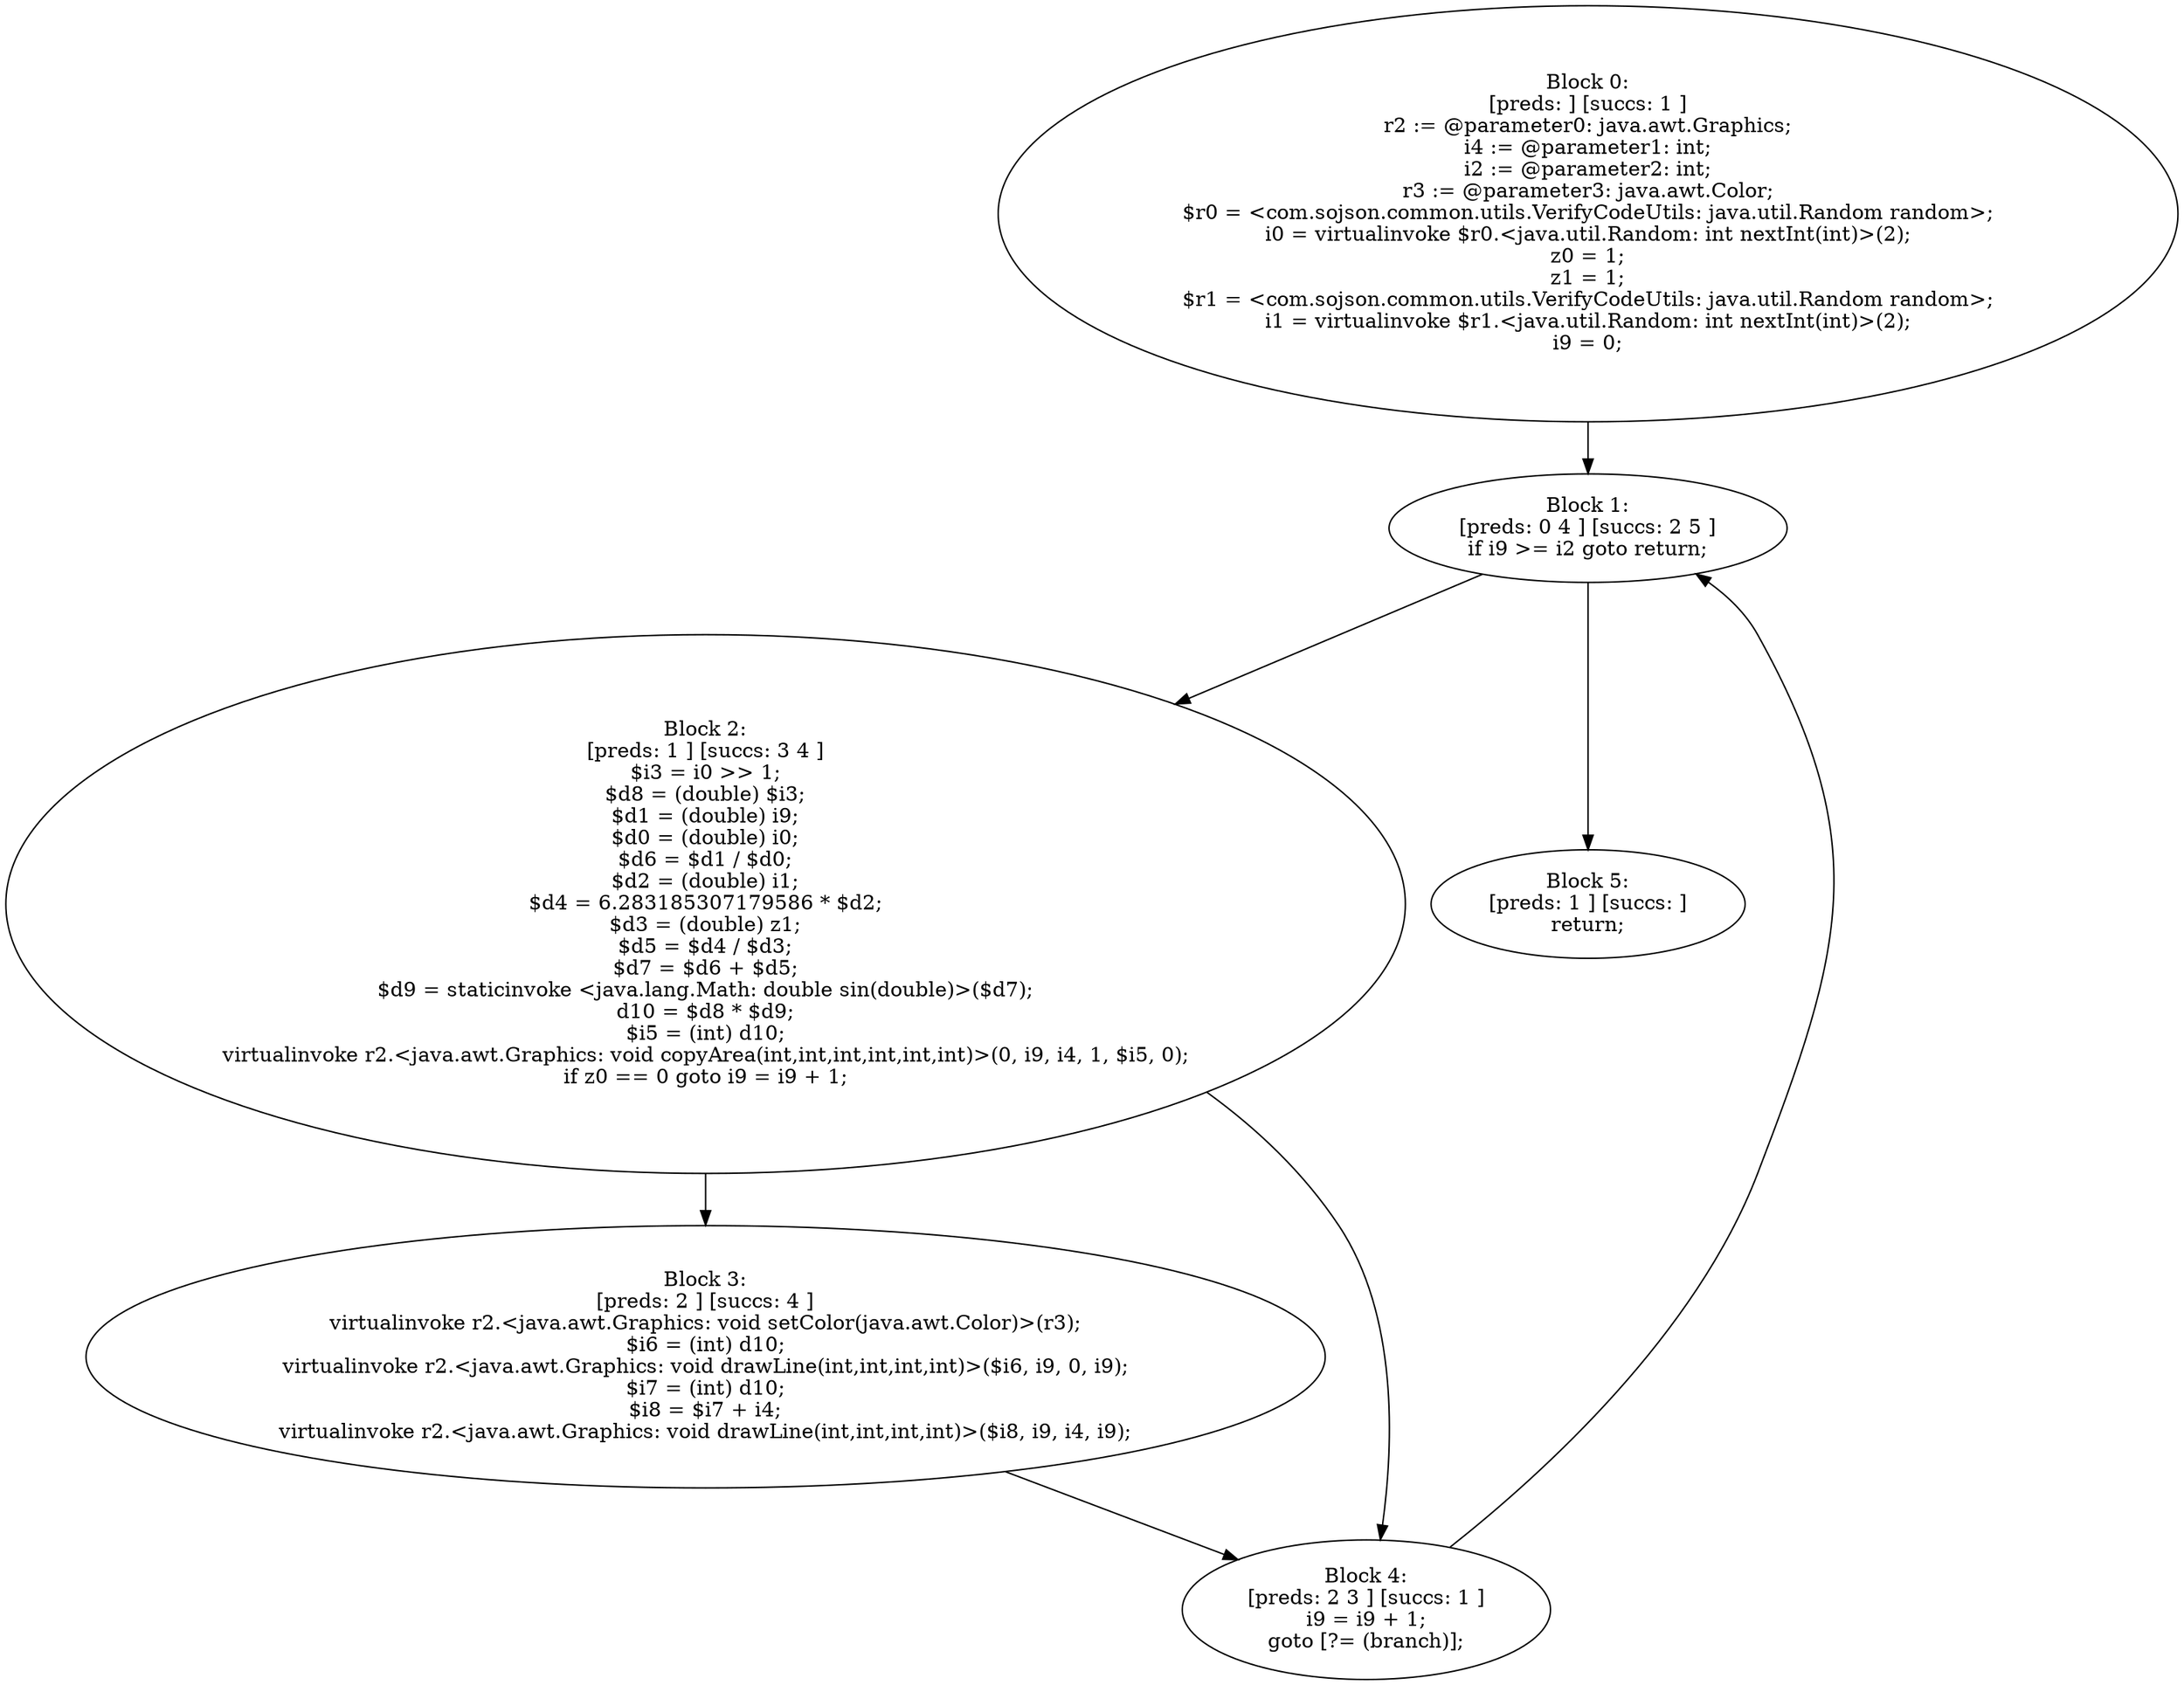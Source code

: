 digraph "unitGraph" {
    "Block 0:
[preds: ] [succs: 1 ]
r2 := @parameter0: java.awt.Graphics;
i4 := @parameter1: int;
i2 := @parameter2: int;
r3 := @parameter3: java.awt.Color;
$r0 = <com.sojson.common.utils.VerifyCodeUtils: java.util.Random random>;
i0 = virtualinvoke $r0.<java.util.Random: int nextInt(int)>(2);
z0 = 1;
z1 = 1;
$r1 = <com.sojson.common.utils.VerifyCodeUtils: java.util.Random random>;
i1 = virtualinvoke $r1.<java.util.Random: int nextInt(int)>(2);
i9 = 0;
"
    "Block 1:
[preds: 0 4 ] [succs: 2 5 ]
if i9 >= i2 goto return;
"
    "Block 2:
[preds: 1 ] [succs: 3 4 ]
$i3 = i0 >> 1;
$d8 = (double) $i3;
$d1 = (double) i9;
$d0 = (double) i0;
$d6 = $d1 / $d0;
$d2 = (double) i1;
$d4 = 6.283185307179586 * $d2;
$d3 = (double) z1;
$d5 = $d4 / $d3;
$d7 = $d6 + $d5;
$d9 = staticinvoke <java.lang.Math: double sin(double)>($d7);
d10 = $d8 * $d9;
$i5 = (int) d10;
virtualinvoke r2.<java.awt.Graphics: void copyArea(int,int,int,int,int,int)>(0, i9, i4, 1, $i5, 0);
if z0 == 0 goto i9 = i9 + 1;
"
    "Block 3:
[preds: 2 ] [succs: 4 ]
virtualinvoke r2.<java.awt.Graphics: void setColor(java.awt.Color)>(r3);
$i6 = (int) d10;
virtualinvoke r2.<java.awt.Graphics: void drawLine(int,int,int,int)>($i6, i9, 0, i9);
$i7 = (int) d10;
$i8 = $i7 + i4;
virtualinvoke r2.<java.awt.Graphics: void drawLine(int,int,int,int)>($i8, i9, i4, i9);
"
    "Block 4:
[preds: 2 3 ] [succs: 1 ]
i9 = i9 + 1;
goto [?= (branch)];
"
    "Block 5:
[preds: 1 ] [succs: ]
return;
"
    "Block 0:
[preds: ] [succs: 1 ]
r2 := @parameter0: java.awt.Graphics;
i4 := @parameter1: int;
i2 := @parameter2: int;
r3 := @parameter3: java.awt.Color;
$r0 = <com.sojson.common.utils.VerifyCodeUtils: java.util.Random random>;
i0 = virtualinvoke $r0.<java.util.Random: int nextInt(int)>(2);
z0 = 1;
z1 = 1;
$r1 = <com.sojson.common.utils.VerifyCodeUtils: java.util.Random random>;
i1 = virtualinvoke $r1.<java.util.Random: int nextInt(int)>(2);
i9 = 0;
"->"Block 1:
[preds: 0 4 ] [succs: 2 5 ]
if i9 >= i2 goto return;
";
    "Block 1:
[preds: 0 4 ] [succs: 2 5 ]
if i9 >= i2 goto return;
"->"Block 2:
[preds: 1 ] [succs: 3 4 ]
$i3 = i0 >> 1;
$d8 = (double) $i3;
$d1 = (double) i9;
$d0 = (double) i0;
$d6 = $d1 / $d0;
$d2 = (double) i1;
$d4 = 6.283185307179586 * $d2;
$d3 = (double) z1;
$d5 = $d4 / $d3;
$d7 = $d6 + $d5;
$d9 = staticinvoke <java.lang.Math: double sin(double)>($d7);
d10 = $d8 * $d9;
$i5 = (int) d10;
virtualinvoke r2.<java.awt.Graphics: void copyArea(int,int,int,int,int,int)>(0, i9, i4, 1, $i5, 0);
if z0 == 0 goto i9 = i9 + 1;
";
    "Block 1:
[preds: 0 4 ] [succs: 2 5 ]
if i9 >= i2 goto return;
"->"Block 5:
[preds: 1 ] [succs: ]
return;
";
    "Block 2:
[preds: 1 ] [succs: 3 4 ]
$i3 = i0 >> 1;
$d8 = (double) $i3;
$d1 = (double) i9;
$d0 = (double) i0;
$d6 = $d1 / $d0;
$d2 = (double) i1;
$d4 = 6.283185307179586 * $d2;
$d3 = (double) z1;
$d5 = $d4 / $d3;
$d7 = $d6 + $d5;
$d9 = staticinvoke <java.lang.Math: double sin(double)>($d7);
d10 = $d8 * $d9;
$i5 = (int) d10;
virtualinvoke r2.<java.awt.Graphics: void copyArea(int,int,int,int,int,int)>(0, i9, i4, 1, $i5, 0);
if z0 == 0 goto i9 = i9 + 1;
"->"Block 3:
[preds: 2 ] [succs: 4 ]
virtualinvoke r2.<java.awt.Graphics: void setColor(java.awt.Color)>(r3);
$i6 = (int) d10;
virtualinvoke r2.<java.awt.Graphics: void drawLine(int,int,int,int)>($i6, i9, 0, i9);
$i7 = (int) d10;
$i8 = $i7 + i4;
virtualinvoke r2.<java.awt.Graphics: void drawLine(int,int,int,int)>($i8, i9, i4, i9);
";
    "Block 2:
[preds: 1 ] [succs: 3 4 ]
$i3 = i0 >> 1;
$d8 = (double) $i3;
$d1 = (double) i9;
$d0 = (double) i0;
$d6 = $d1 / $d0;
$d2 = (double) i1;
$d4 = 6.283185307179586 * $d2;
$d3 = (double) z1;
$d5 = $d4 / $d3;
$d7 = $d6 + $d5;
$d9 = staticinvoke <java.lang.Math: double sin(double)>($d7);
d10 = $d8 * $d9;
$i5 = (int) d10;
virtualinvoke r2.<java.awt.Graphics: void copyArea(int,int,int,int,int,int)>(0, i9, i4, 1, $i5, 0);
if z0 == 0 goto i9 = i9 + 1;
"->"Block 4:
[preds: 2 3 ] [succs: 1 ]
i9 = i9 + 1;
goto [?= (branch)];
";
    "Block 3:
[preds: 2 ] [succs: 4 ]
virtualinvoke r2.<java.awt.Graphics: void setColor(java.awt.Color)>(r3);
$i6 = (int) d10;
virtualinvoke r2.<java.awt.Graphics: void drawLine(int,int,int,int)>($i6, i9, 0, i9);
$i7 = (int) d10;
$i8 = $i7 + i4;
virtualinvoke r2.<java.awt.Graphics: void drawLine(int,int,int,int)>($i8, i9, i4, i9);
"->"Block 4:
[preds: 2 3 ] [succs: 1 ]
i9 = i9 + 1;
goto [?= (branch)];
";
    "Block 4:
[preds: 2 3 ] [succs: 1 ]
i9 = i9 + 1;
goto [?= (branch)];
"->"Block 1:
[preds: 0 4 ] [succs: 2 5 ]
if i9 >= i2 goto return;
";
}
